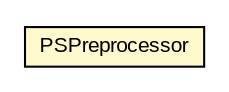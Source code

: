 #!/usr/local/bin/dot
#
# Class diagram 
# Generated by UMLGraph version 5.1 (http://www.umlgraph.org/)
#

digraph G {
	edge [fontname="arial",fontsize=10,labelfontname="arial",labelfontsize=10];
	node [fontname="arial",fontsize=10,shape=plaintext];
	nodesep=0.25;
	ranksep=0.5;
	// com.helger.schematron.pure.preprocess.PSPreprocessor
	c9836 [label=<<table title="com.helger.schematron.pure.preprocess.PSPreprocessor" border="0" cellborder="1" cellspacing="0" cellpadding="2" port="p" bgcolor="lemonChiffon" href="./PSPreprocessor.html">
		<tr><td><table border="0" cellspacing="0" cellpadding="1">
<tr><td align="center" balign="center"> PSPreprocessor </td></tr>
		</table></td></tr>
		</table>>, fontname="arial", fontcolor="black", fontsize=10.0];
}

